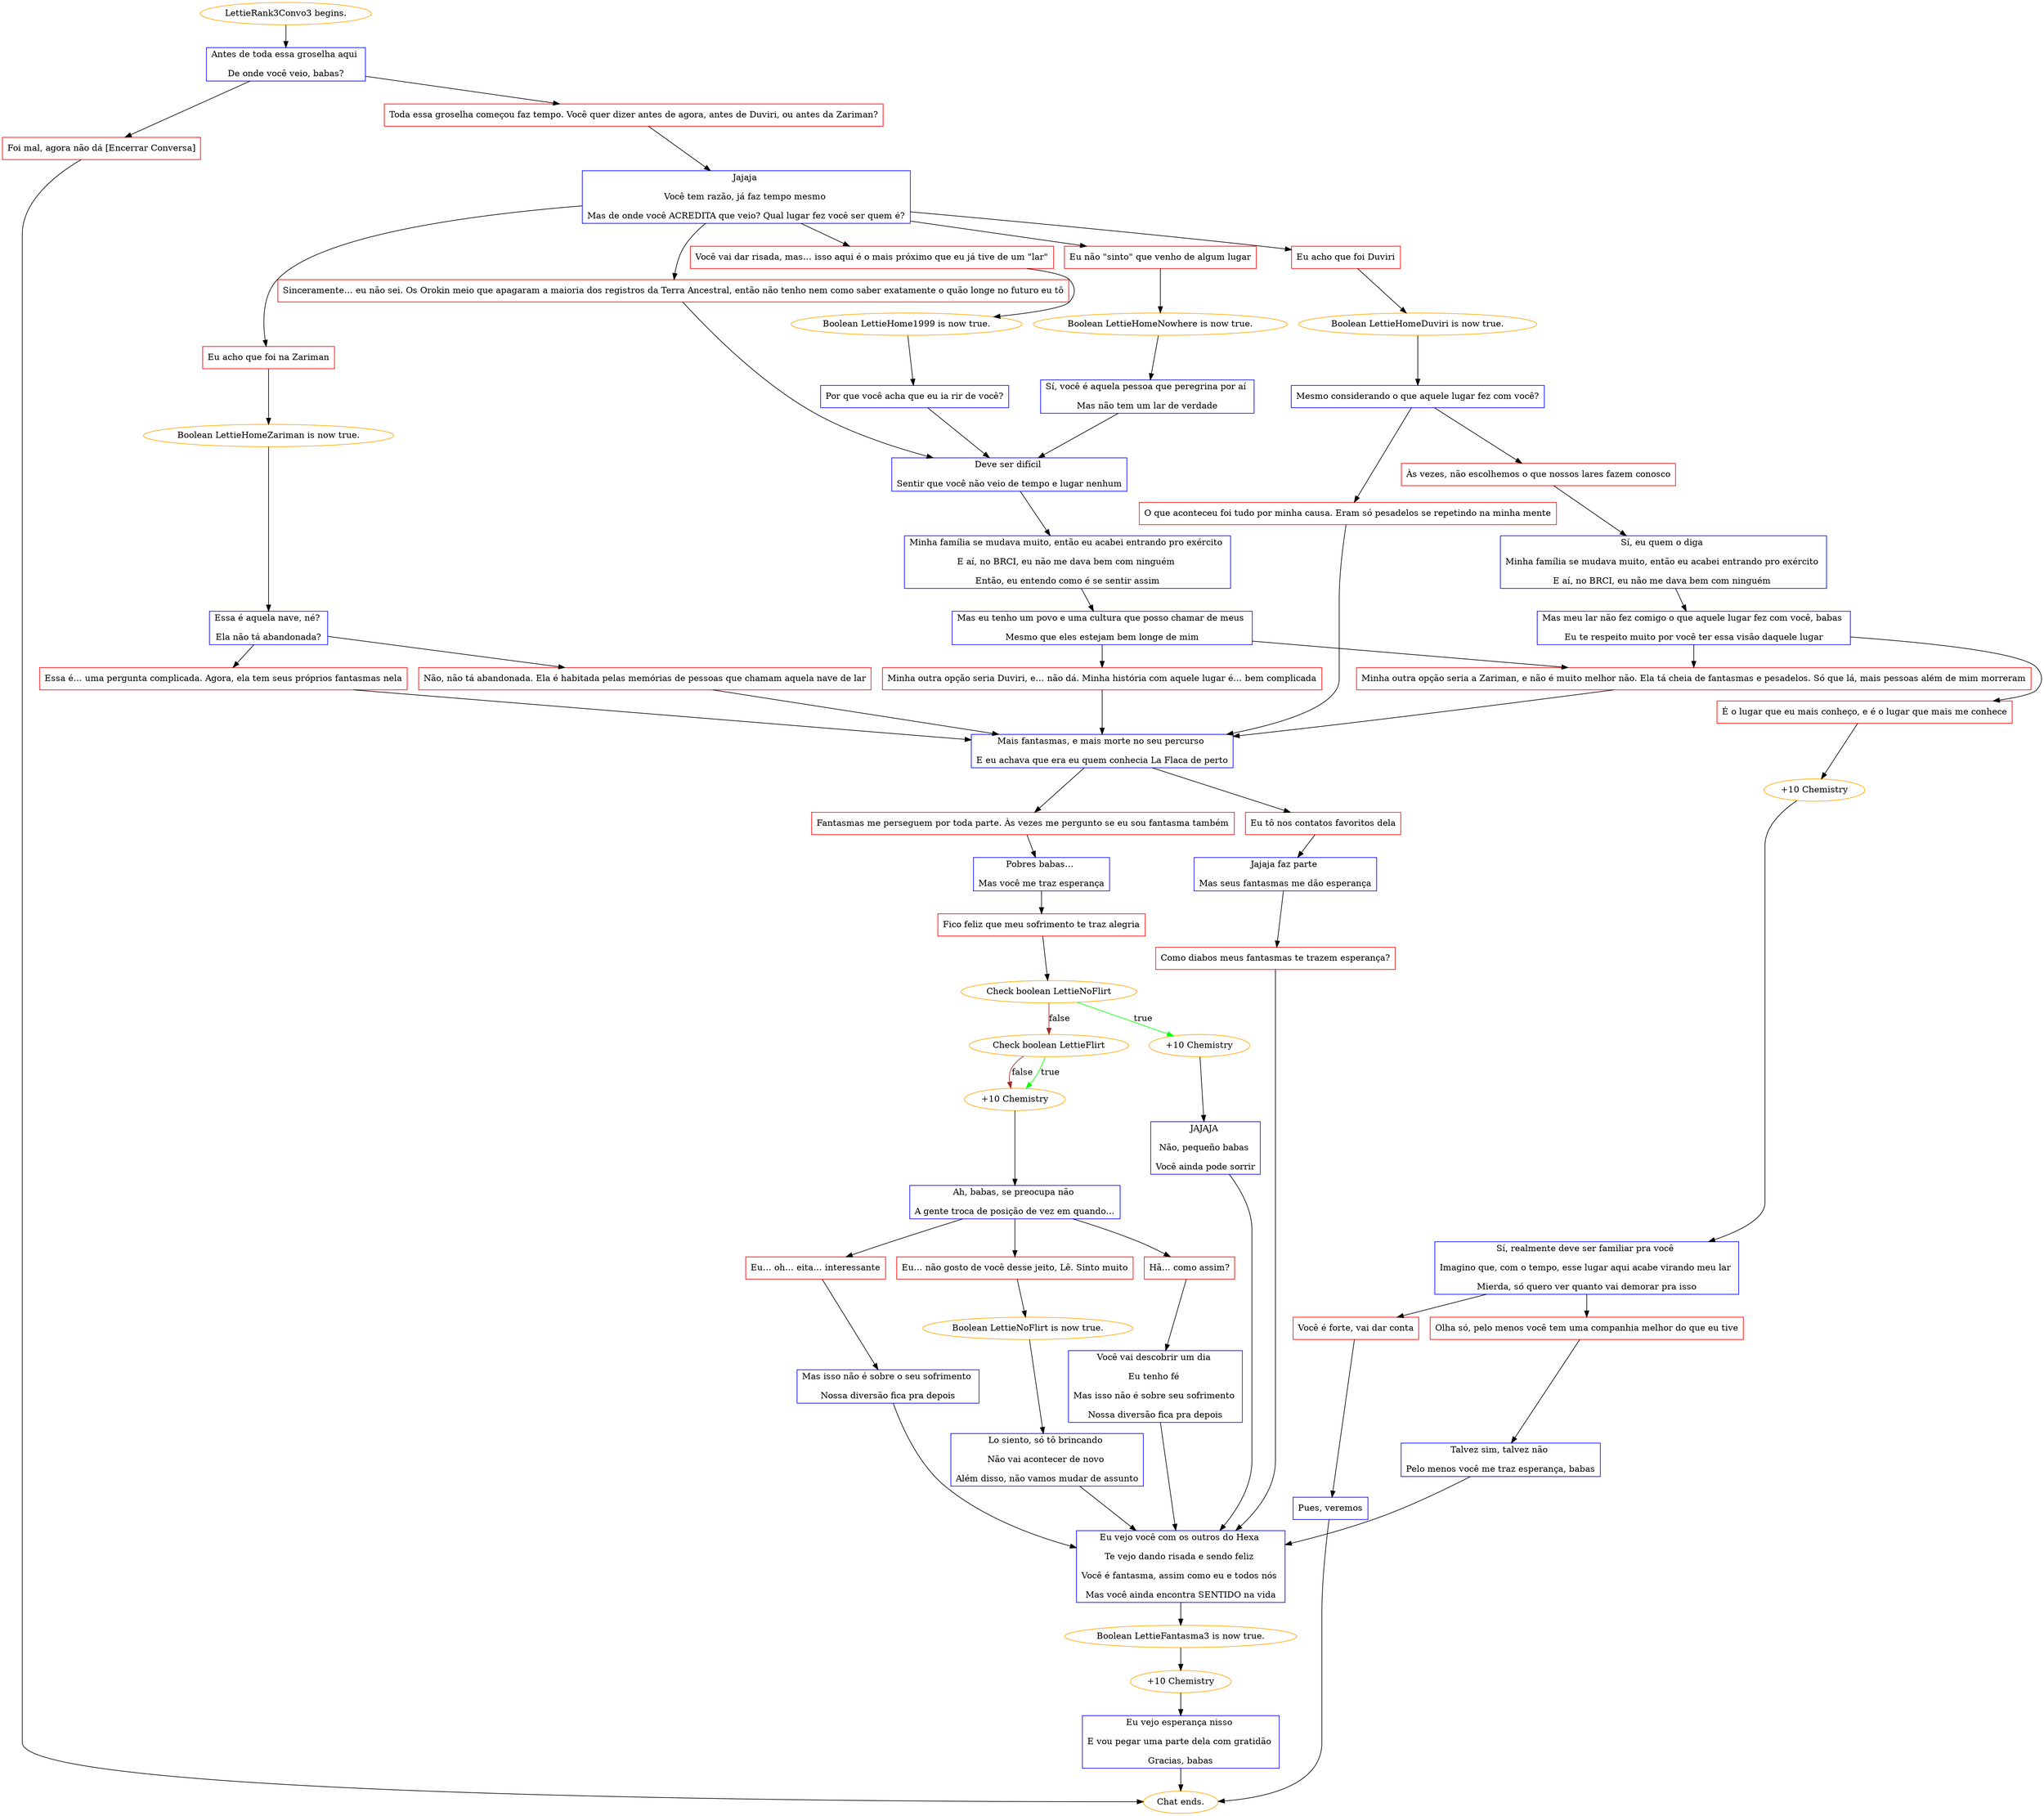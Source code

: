 digraph {
	"LettieRank3Convo3 begins." [color=orange];
		"LettieRank3Convo3 begins." -> j1649892166;
	j1649892166 [label="Antes de toda essa groselha aqui 
De onde você veio, babas?",shape=box,color=blue];
		j1649892166 -> j1986912230;
		j1649892166 -> j2094642704;
	j1986912230 [label="Toda essa groselha começou faz tempo. Você quer dizer antes de agora, antes de Duviri, ou antes da Zariman?",shape=box,color=red];
		j1986912230 -> j3583724424;
	j2094642704 [label="Foi mal, agora não dá [Encerrar Conversa]",shape=box,color=red];
		j2094642704 -> "Chat ends.";
	j3583724424 [label="Jajaja 
Você tem razão, já faz tempo mesmo 
Mas de onde você ACREDITA que veio? Qual lugar fez você ser quem é?",shape=box,color=blue];
		j3583724424 -> j3843344073;
		j3583724424 -> j751929577;
		j3583724424 -> j294621075;
		j3583724424 -> j1791838473;
		j3583724424 -> j2935352181;
	"Chat ends." [color=orange];
	j3843344073 [label="Eu acho que foi Duviri",shape=box,color=red];
		j3843344073 -> j1253444972;
	j751929577 [label="Eu acho que foi na Zariman",shape=box,color=red];
		j751929577 -> j394589530;
	j294621075 [label="Você vai dar risada, mas… isso aqui é o mais próximo que eu já tive de um \"lar\"",shape=box,color=red];
		j294621075 -> j1592400722;
	j1791838473 [label="Eu não \"sinto\" que venho de algum lugar",shape=box,color=red];
		j1791838473 -> j3387582919;
	j2935352181 [label="Sinceramente… eu não sei. Os Orokin meio que apagaram a maioria dos registros da Terra Ancestral, então não tenho nem como saber exatamente o quão longe no futuro eu tô",shape=box,color=red];
		j2935352181 -> j2818474437;
	j1253444972 [label="Boolean LettieHomeDuviri is now true.",color=orange];
		j1253444972 -> j3863836222;
	j394589530 [label="Boolean LettieHomeZariman is now true.",color=orange];
		j394589530 -> j1103203711;
	j1592400722 [label="Boolean LettieHome1999 is now true.",color=orange];
		j1592400722 -> j3242767716;
	j3387582919 [label="Boolean LettieHomeNowhere is now true.",color=orange];
		j3387582919 -> j368731506;
	j2818474437 [label="Deve ser difícil 
Sentir que você não veio de tempo e lugar nenhum",shape=box,color=blue];
		j2818474437 -> j4119737695;
	j3863836222 [label="Mesmo considerando o que aquele lugar fez com você?",shape=box,color=blue];
		j3863836222 -> j2585091938;
		j3863836222 -> j1867545121;
	j1103203711 [label="Essa é aquela nave, né? 
Ela não tá abandonada?",shape=box,color=blue];
		j1103203711 -> j3276523707;
		j1103203711 -> j482136565;
	j3242767716 [label="Por que você acha que eu ia rir de você?",shape=box,color=blue];
		j3242767716 -> j2818474437;
	j368731506 [label="Sí, você é aquela pessoa que peregrina por aí 
Mas não tem um lar de verdade",shape=box,color=blue];
		j368731506 -> j2818474437;
	j4119737695 [label="Minha família se mudava muito, então eu acabei entrando pro exército 
E aí, no BRCI, eu não me dava bem com ninguém 
Então, eu entendo como é se sentir assim",shape=box,color=blue];
		j4119737695 -> j2337775832;
	j2585091938 [label="Às vezes, não escolhemos o que nossos lares fazem conosco",shape=box,color=red];
		j2585091938 -> j2083502348;
	j1867545121 [label="O que aconteceu foi tudo por minha causa. Eram só pesadelos se repetindo na minha mente",shape=box,color=red];
		j1867545121 -> j969564722;
	j3276523707 [label="Essa é… uma pergunta complicada. Agora, ela tem seus próprios fantasmas nela",shape=box,color=red];
		j3276523707 -> j969564722;
	j482136565 [label="Não, não tá abandonada. Ela é habitada pelas memórias de pessoas que chamam aquela nave de lar",shape=box,color=red];
		j482136565 -> j969564722;
	j2337775832 [label="Mas eu tenho um povo e uma cultura que posso chamar de meus 
Mesmo que eles estejam bem longe de mim",shape=box,color=blue];
		j2337775832 -> j3819320621;
		j2337775832 -> j2417058756;
	j2083502348 [label="Sí, eu quem o diga 
Minha família se mudava muito, então eu acabei entrando pro exército 
E aí, no BRCI, eu não me dava bem com ninguém ",shape=box,color=blue];
		j2083502348 -> j3404377508;
	j969564722 [label="Mais fantasmas, e mais morte no seu percurso 
E eu achava que era eu quem conhecia La Flaca de perto",shape=box,color=blue];
		j969564722 -> j52540237;
		j969564722 -> j1387509554;
	j3819320621 [label="Minha outra opção seria Duviri, e… não dá. Minha história com aquele lugar é… bem complicada",shape=box,color=red];
		j3819320621 -> j969564722;
	j2417058756 [label="Minha outra opção seria a Zariman, e não é muito melhor não. Ela tá cheia de fantasmas e pesadelos. Só que lá, mais pessoas além de mim morreram",shape=box,color=red];
		j2417058756 -> j969564722;
	j3404377508 [label="Mas meu lar não fez comigo o que aquele lugar fez com você, babas 
Eu te respeito muito por você ter essa visão daquele lugar",shape=box,color=blue];
		j3404377508 -> j1414586979;
		j3404377508 -> j2417058756;
	j52540237 [label="Eu tô nos contatos favoritos dela",shape=box,color=red];
		j52540237 -> j2748541865;
	j1387509554 [label="Fantasmas me perseguem por toda parte. Às vezes me pergunto se eu sou fantasma também",shape=box,color=red];
		j1387509554 -> j3462979459;
	j1414586979 [label="É o lugar que eu mais conheço, e é o lugar que mais me conhece",shape=box,color=red];
		j1414586979 -> j2647281735;
	j2748541865 [label="Jajaja faz parte 
Mas seus fantasmas me dão esperança",shape=box,color=blue];
		j2748541865 -> j2599257165;
	j3462979459 [label="Pobres babas… 
Mas você me traz esperança",shape=box,color=blue];
		j3462979459 -> j1462387642;
	j2647281735 [label="+10 Chemistry",color=orange];
		j2647281735 -> j2035425279;
	j2599257165 [label="Como diabos meus fantasmas te trazem esperança?",shape=box,color=red];
		j2599257165 -> j4140237582;
	j1462387642 [label="Fico feliz que meu sofrimento te traz alegria",shape=box,color=red];
		j1462387642 -> j1945290486;
	j2035425279 [label="Sí, realmente deve ser familiar pra você 
Imagino que, com o tempo, esse lugar aqui acabe virando meu lar 
Mierda, só quero ver quanto vai demorar pra isso",shape=box,color=blue];
		j2035425279 -> j1503541755;
		j2035425279 -> j652156988;
	j4140237582 [label="Eu vejo você com os outros do Hexa 
Te vejo dando risada e sendo feliz 
Você é fantasma, assim como eu e todos nós 
Mas você ainda encontra SENTIDO na vida",shape=box,color=blue];
		j4140237582 -> j692862926;
	j1945290486 [label="Check boolean LettieNoFlirt",color=orange];
		j1945290486 -> j4283567187 [label=true,color=green];
		j1945290486 -> j763709535 [label=false,color=brown];
	j1503541755 [label="Você é forte, vai dar conta",shape=box,color=red];
		j1503541755 -> j475892495;
	j652156988 [label="Olha só, pelo menos você tem uma companhia melhor do que eu tive",shape=box,color=red];
		j652156988 -> j3524676602;
	j692862926 [label="Boolean LettieFantasma3 is now true.",color=orange];
		j692862926 -> j2980076067;
	j4283567187 [label="+10 Chemistry",color=orange];
		j4283567187 -> j2886327384;
	j763709535 [label="Check boolean LettieFlirt",color=orange];
		j763709535 -> j54708241 [label=true,color=green];
		j763709535 -> j54708241 [label=false,color=brown];
	j475892495 [label="Pues, veremos",shape=box,color=blue];
		j475892495 -> "Chat ends.";
	j3524676602 [label="Talvez sim, talvez não 
Pelo menos você me traz esperança, babas",shape=box,color=blue];
		j3524676602 -> j4140237582;
	j2980076067 [label="+10 Chemistry",color=orange];
		j2980076067 -> j2747398984;
	j2886327384 [label="JAJAJA 
Não, pequeño babas 
Você ainda pode sorrir",shape=box,color=blue];
		j2886327384 -> j4140237582;
	j54708241 [label="+10 Chemistry",color=orange];
		j54708241 -> j2915149780;
	j2747398984 [label="Eu vejo esperança nisso 
E vou pegar uma parte dela com gratidão 
Gracias, babas",shape=box,color=blue];
		j2747398984 -> "Chat ends.";
	j2915149780 [label="Ah, babas, se preocupa não 
A gente troca de posição de vez em quando…",shape=box,color=blue];
		j2915149780 -> j1699400571;
		j2915149780 -> j1206517048;
		j2915149780 -> j2906264460;
	j1699400571 [label="Hã… como assim?",shape=box,color=red];
		j1699400571 -> j3243049214;
	j1206517048 [label="Eu… oh… eita… interessante",shape=box,color=red];
		j1206517048 -> j2375053646;
	j2906264460 [label="Eu… não gosto de você desse jeito, Lê. Sinto muito",shape=box,color=red];
		j2906264460 -> j3494020216;
	j3243049214 [label="Você vai descobrir um dia 
Eu tenho fé 
Mas isso não é sobre seu sofrimento 
Nossa diversão fica pra depois",shape=box,color=blue];
		j3243049214 -> j4140237582;
	j2375053646 [label="Mas isso não é sobre o seu sofrimento 
Nossa diversão fica pra depois",shape=box,color=blue];
		j2375053646 -> j4140237582;
	j3494020216 [label="Boolean LettieNoFlirt is now true.",color=orange];
		j3494020216 -> j4083857568;
	j4083857568 [label="Lo siento, só tô brincando 
Não vai acontecer de novo 
Além disso, não vamos mudar de assunto",shape=box,color=blue];
		j4083857568 -> j4140237582;
}